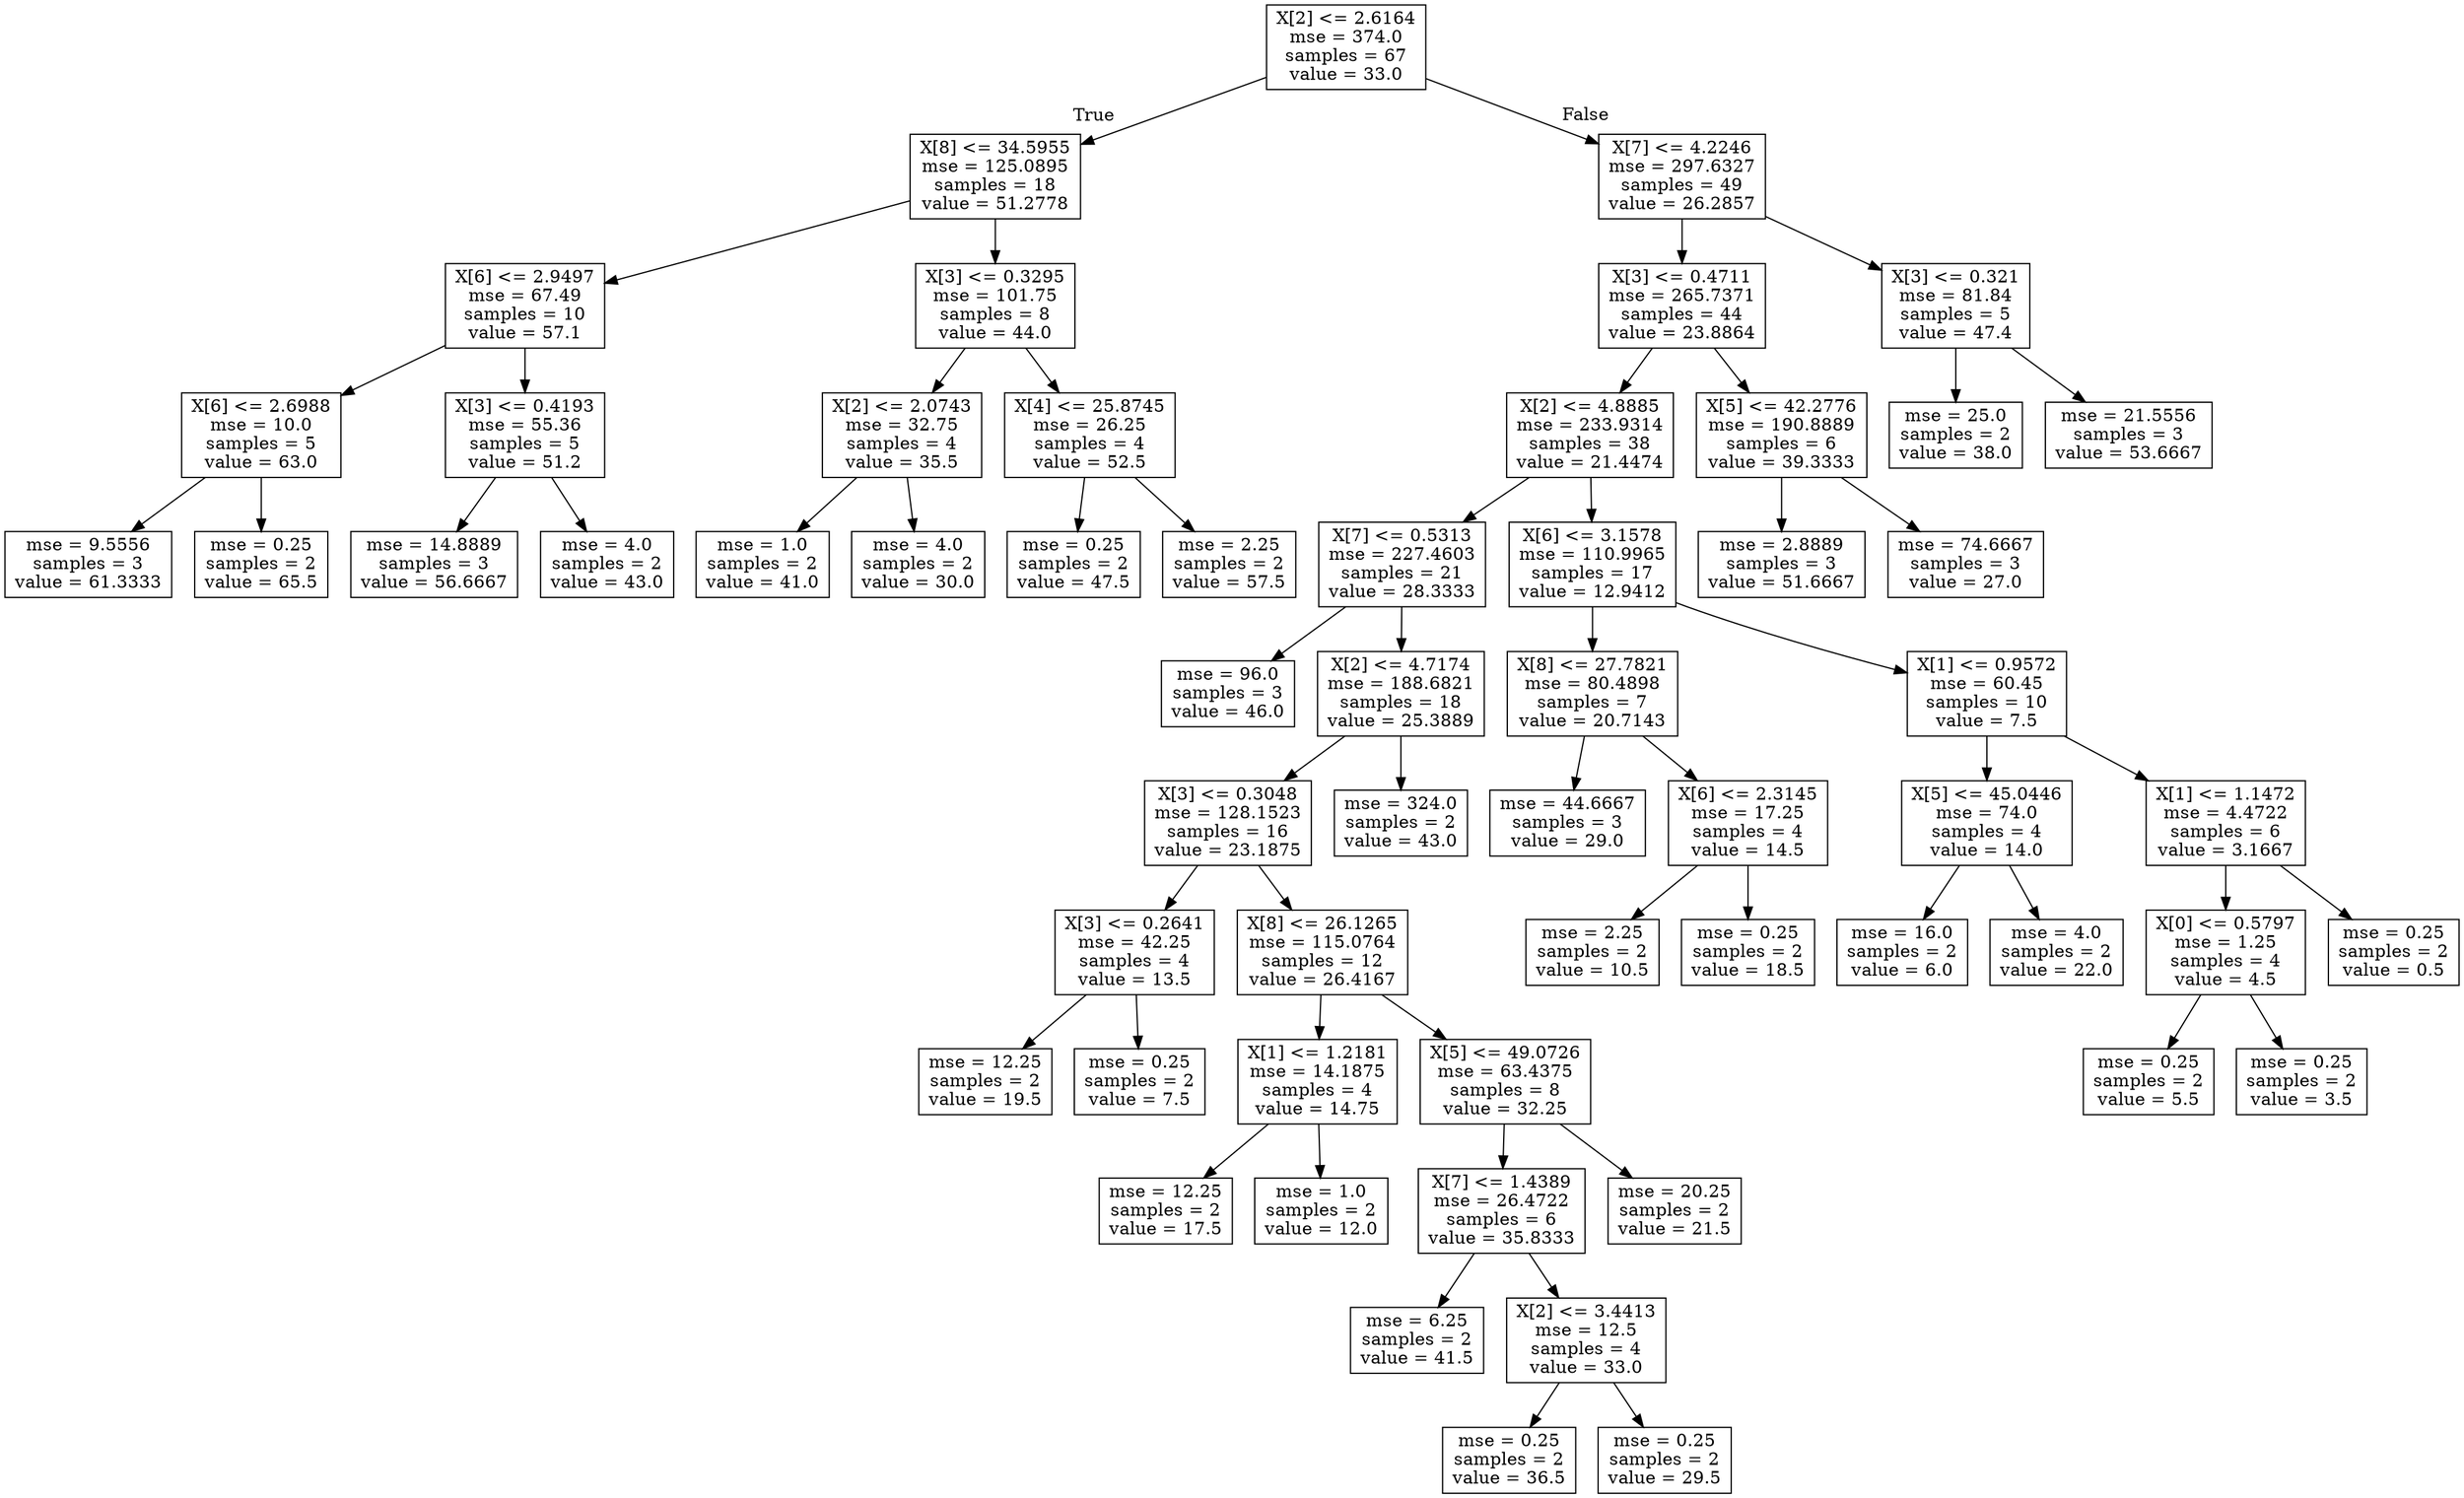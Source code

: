 digraph Tree {
node [shape=box] ;
0 [label="X[2] <= 2.6164\nmse = 374.0\nsamples = 67\nvalue = 33.0"] ;
1 [label="X[8] <= 34.5955\nmse = 125.0895\nsamples = 18\nvalue = 51.2778"] ;
0 -> 1 [labeldistance=2.5, labelangle=45, headlabel="True"] ;
2 [label="X[6] <= 2.9497\nmse = 67.49\nsamples = 10\nvalue = 57.1"] ;
1 -> 2 ;
3 [label="X[6] <= 2.6988\nmse = 10.0\nsamples = 5\nvalue = 63.0"] ;
2 -> 3 ;
4 [label="mse = 9.5556\nsamples = 3\nvalue = 61.3333"] ;
3 -> 4 ;
5 [label="mse = 0.25\nsamples = 2\nvalue = 65.5"] ;
3 -> 5 ;
6 [label="X[3] <= 0.4193\nmse = 55.36\nsamples = 5\nvalue = 51.2"] ;
2 -> 6 ;
7 [label="mse = 14.8889\nsamples = 3\nvalue = 56.6667"] ;
6 -> 7 ;
8 [label="mse = 4.0\nsamples = 2\nvalue = 43.0"] ;
6 -> 8 ;
9 [label="X[3] <= 0.3295\nmse = 101.75\nsamples = 8\nvalue = 44.0"] ;
1 -> 9 ;
10 [label="X[2] <= 2.0743\nmse = 32.75\nsamples = 4\nvalue = 35.5"] ;
9 -> 10 ;
11 [label="mse = 1.0\nsamples = 2\nvalue = 41.0"] ;
10 -> 11 ;
12 [label="mse = 4.0\nsamples = 2\nvalue = 30.0"] ;
10 -> 12 ;
13 [label="X[4] <= 25.8745\nmse = 26.25\nsamples = 4\nvalue = 52.5"] ;
9 -> 13 ;
14 [label="mse = 0.25\nsamples = 2\nvalue = 47.5"] ;
13 -> 14 ;
15 [label="mse = 2.25\nsamples = 2\nvalue = 57.5"] ;
13 -> 15 ;
16 [label="X[7] <= 4.2246\nmse = 297.6327\nsamples = 49\nvalue = 26.2857"] ;
0 -> 16 [labeldistance=2.5, labelangle=-45, headlabel="False"] ;
17 [label="X[3] <= 0.4711\nmse = 265.7371\nsamples = 44\nvalue = 23.8864"] ;
16 -> 17 ;
18 [label="X[2] <= 4.8885\nmse = 233.9314\nsamples = 38\nvalue = 21.4474"] ;
17 -> 18 ;
19 [label="X[7] <= 0.5313\nmse = 227.4603\nsamples = 21\nvalue = 28.3333"] ;
18 -> 19 ;
20 [label="mse = 96.0\nsamples = 3\nvalue = 46.0"] ;
19 -> 20 ;
21 [label="X[2] <= 4.7174\nmse = 188.6821\nsamples = 18\nvalue = 25.3889"] ;
19 -> 21 ;
22 [label="X[3] <= 0.3048\nmse = 128.1523\nsamples = 16\nvalue = 23.1875"] ;
21 -> 22 ;
23 [label="X[3] <= 0.2641\nmse = 42.25\nsamples = 4\nvalue = 13.5"] ;
22 -> 23 ;
24 [label="mse = 12.25\nsamples = 2\nvalue = 19.5"] ;
23 -> 24 ;
25 [label="mse = 0.25\nsamples = 2\nvalue = 7.5"] ;
23 -> 25 ;
26 [label="X[8] <= 26.1265\nmse = 115.0764\nsamples = 12\nvalue = 26.4167"] ;
22 -> 26 ;
27 [label="X[1] <= 1.2181\nmse = 14.1875\nsamples = 4\nvalue = 14.75"] ;
26 -> 27 ;
28 [label="mse = 12.25\nsamples = 2\nvalue = 17.5"] ;
27 -> 28 ;
29 [label="mse = 1.0\nsamples = 2\nvalue = 12.0"] ;
27 -> 29 ;
30 [label="X[5] <= 49.0726\nmse = 63.4375\nsamples = 8\nvalue = 32.25"] ;
26 -> 30 ;
31 [label="X[7] <= 1.4389\nmse = 26.4722\nsamples = 6\nvalue = 35.8333"] ;
30 -> 31 ;
32 [label="mse = 6.25\nsamples = 2\nvalue = 41.5"] ;
31 -> 32 ;
33 [label="X[2] <= 3.4413\nmse = 12.5\nsamples = 4\nvalue = 33.0"] ;
31 -> 33 ;
34 [label="mse = 0.25\nsamples = 2\nvalue = 36.5"] ;
33 -> 34 ;
35 [label="mse = 0.25\nsamples = 2\nvalue = 29.5"] ;
33 -> 35 ;
36 [label="mse = 20.25\nsamples = 2\nvalue = 21.5"] ;
30 -> 36 ;
37 [label="mse = 324.0\nsamples = 2\nvalue = 43.0"] ;
21 -> 37 ;
38 [label="X[6] <= 3.1578\nmse = 110.9965\nsamples = 17\nvalue = 12.9412"] ;
18 -> 38 ;
39 [label="X[8] <= 27.7821\nmse = 80.4898\nsamples = 7\nvalue = 20.7143"] ;
38 -> 39 ;
40 [label="mse = 44.6667\nsamples = 3\nvalue = 29.0"] ;
39 -> 40 ;
41 [label="X[6] <= 2.3145\nmse = 17.25\nsamples = 4\nvalue = 14.5"] ;
39 -> 41 ;
42 [label="mse = 2.25\nsamples = 2\nvalue = 10.5"] ;
41 -> 42 ;
43 [label="mse = 0.25\nsamples = 2\nvalue = 18.5"] ;
41 -> 43 ;
44 [label="X[1] <= 0.9572\nmse = 60.45\nsamples = 10\nvalue = 7.5"] ;
38 -> 44 ;
45 [label="X[5] <= 45.0446\nmse = 74.0\nsamples = 4\nvalue = 14.0"] ;
44 -> 45 ;
46 [label="mse = 16.0\nsamples = 2\nvalue = 6.0"] ;
45 -> 46 ;
47 [label="mse = 4.0\nsamples = 2\nvalue = 22.0"] ;
45 -> 47 ;
48 [label="X[1] <= 1.1472\nmse = 4.4722\nsamples = 6\nvalue = 3.1667"] ;
44 -> 48 ;
49 [label="X[0] <= 0.5797\nmse = 1.25\nsamples = 4\nvalue = 4.5"] ;
48 -> 49 ;
50 [label="mse = 0.25\nsamples = 2\nvalue = 5.5"] ;
49 -> 50 ;
51 [label="mse = 0.25\nsamples = 2\nvalue = 3.5"] ;
49 -> 51 ;
52 [label="mse = 0.25\nsamples = 2\nvalue = 0.5"] ;
48 -> 52 ;
53 [label="X[5] <= 42.2776\nmse = 190.8889\nsamples = 6\nvalue = 39.3333"] ;
17 -> 53 ;
54 [label="mse = 2.8889\nsamples = 3\nvalue = 51.6667"] ;
53 -> 54 ;
55 [label="mse = 74.6667\nsamples = 3\nvalue = 27.0"] ;
53 -> 55 ;
56 [label="X[3] <= 0.321\nmse = 81.84\nsamples = 5\nvalue = 47.4"] ;
16 -> 56 ;
57 [label="mse = 25.0\nsamples = 2\nvalue = 38.0"] ;
56 -> 57 ;
58 [label="mse = 21.5556\nsamples = 3\nvalue = 53.6667"] ;
56 -> 58 ;
}